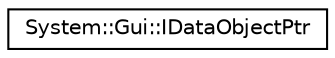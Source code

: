 digraph G
{
  edge [fontname="Helvetica",fontsize="10",labelfontname="Helvetica",labelfontsize="10"];
  node [fontname="Helvetica",fontsize="10",shape=record];
  rankdir="LR";
  Node1 [label="System::Gui::IDataObjectPtr",height=0.2,width=0.4,color="black", fillcolor="white", style="filled",URL="$class_system_1_1_gui_1_1_i_data_object_ptr.html"];
}
